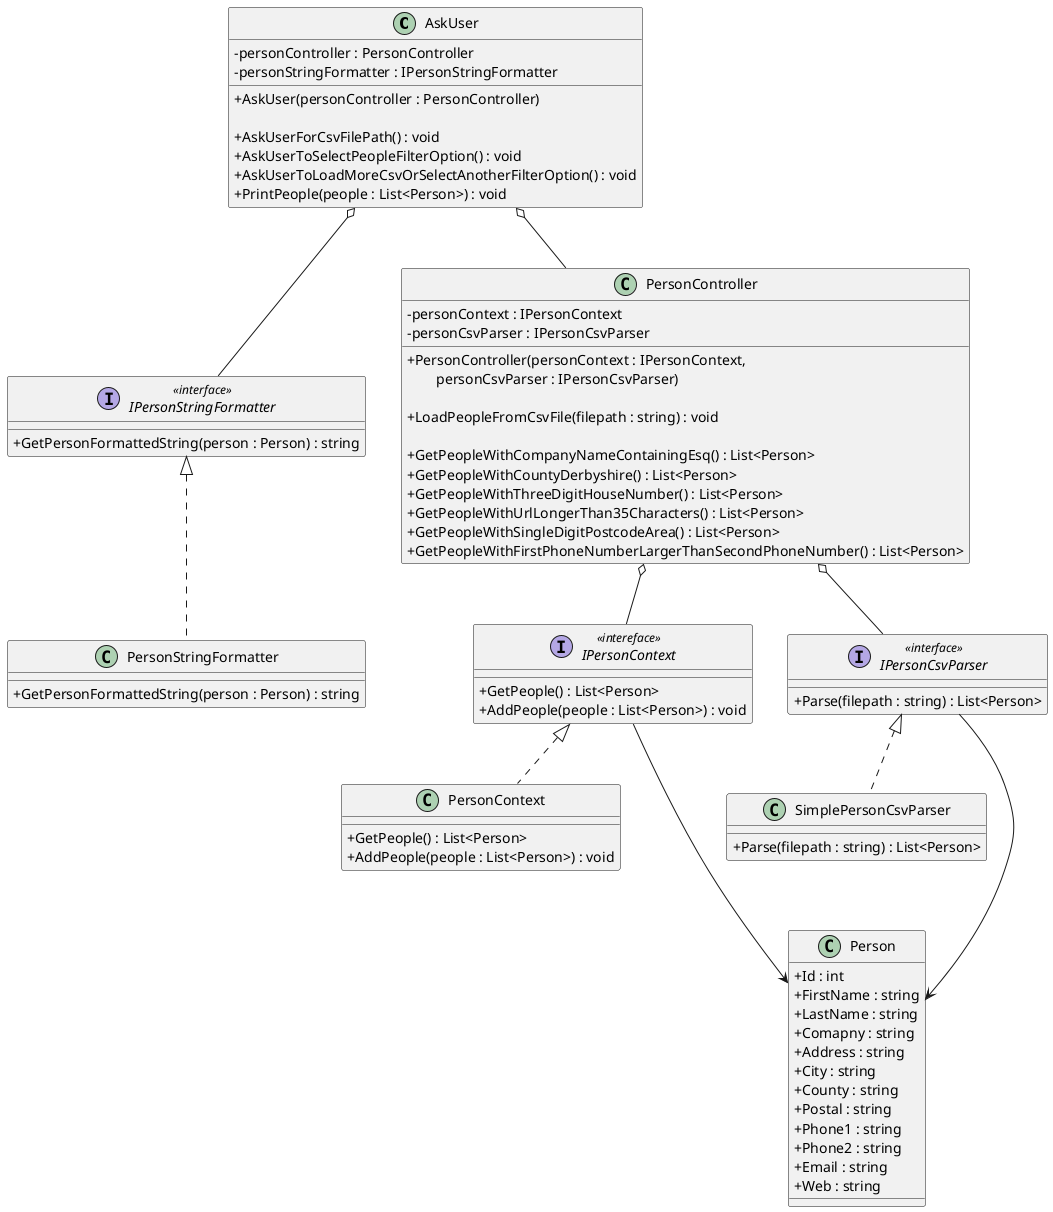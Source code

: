 @startuml "PersonApp"
skinparam ClassAttributeIconSize 0

class AskUser {
    - personController : PersonController
    - personStringFormatter : IPersonStringFormatter

    + AskUser(personController : PersonController)

    + AskUserForCsvFilePath() : void
    + AskUserToSelectPeopleFilterOption() : void
    + AskUserToLoadMoreCsvOrSelectAnotherFilterOption() : void
    + PrintPeople(people : List<Person>) : void
}

interface IPersonStringFormatter <<interface>> {
    + GetPersonFormattedString(person : Person) : string
}

class PersonStringFormatter {
    + GetPersonFormattedString(person : Person) : string
}

class PersonController {
    - personContext : IPersonContext
    - personCsvParser : IPersonCsvParser

    + PersonController(personContext : IPersonContext, \n\
        personCsvParser : IPersonCsvParser)

    + LoadPeopleFromCsvFile(filepath : string) : void

    + GetPeopleWithCompanyNameContainingEsq() : List<Person>
    + GetPeopleWithCountyDerbyshire() : List<Person>
    + GetPeopleWithThreeDigitHouseNumber() : List<Person>
    + GetPeopleWithUrlLongerThan35Characters() : List<Person>
    + GetPeopleWithSingleDigitPostcodeArea() : List<Person>
    + GetPeopleWithFirstPhoneNumberLargerThanSecondPhoneNumber() : List<Person>
}

interface IPersonContext <<intereface>> {
    + GetPeople() : List<Person>
    + AddPeople(people : List<Person>) : void
}

class PersonContext {
    + GetPeople() : List<Person>
    + AddPeople(people : List<Person>) : void
}

interface IPersonCsvParser <<interface>> {
    + Parse(filepath : string) : List<Person>
}

class SimplePersonCsvParser {
    + Parse(filepath : string) : List<Person>
}

class Person {
    + Id : int
    + FirstName : string
    + LastName : string
    + Comapny : string
    + Address : string
    + City : string
    + County : string
    + Postal : string
    + Phone1 : string
    + Phone2 : string
    + Email : string
    + Web : string
}

AskUser o-- PersonController
AskUser o-- IPersonStringFormatter

IPersonStringFormatter <|.. PersonStringFormatter

PersonController o-- IPersonContext
PersonController o-- IPersonCsvParser

IPersonContext <|.. PersonContext
IPersonContext ---> Person

IPersonCsvParser <|.. SimplePersonCsvParser
IPersonCsvParser ---> Person

@enduml